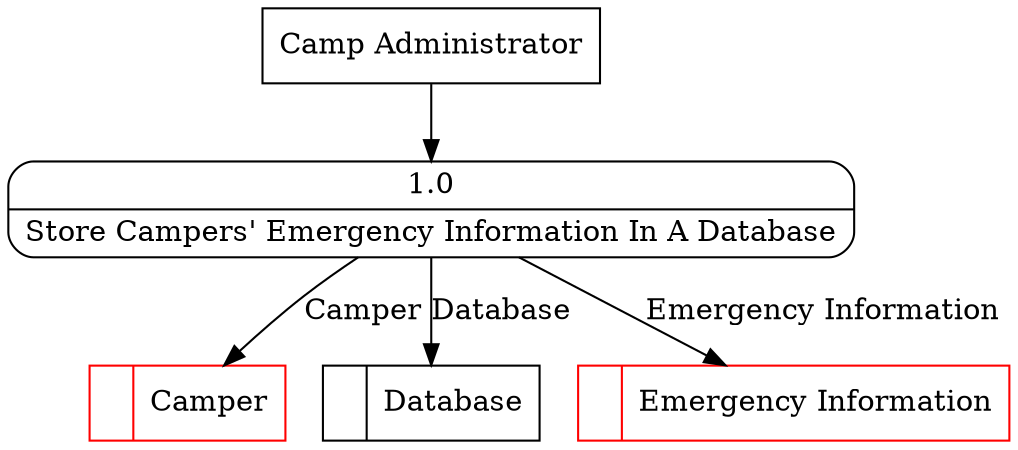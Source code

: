 digraph dfd2{ 
node[shape=record]
200 [label="<f0>  |<f1> Camper " color=red];
201 [label="<f0>  |<f1> Database " ];
202 [label="<f0>  |<f1> Emergency Information " color=red];
203 [label="Camp Administrator" shape=box];
204 [label="{<f0> 1.0|<f1> Store Campers' Emergency Information In A Database }" shape=Mrecord];
203 -> 204
204 -> 202 [label="Emergency Information"]
204 -> 201 [label="Database"]
204 -> 200 [label="Camper"]
}